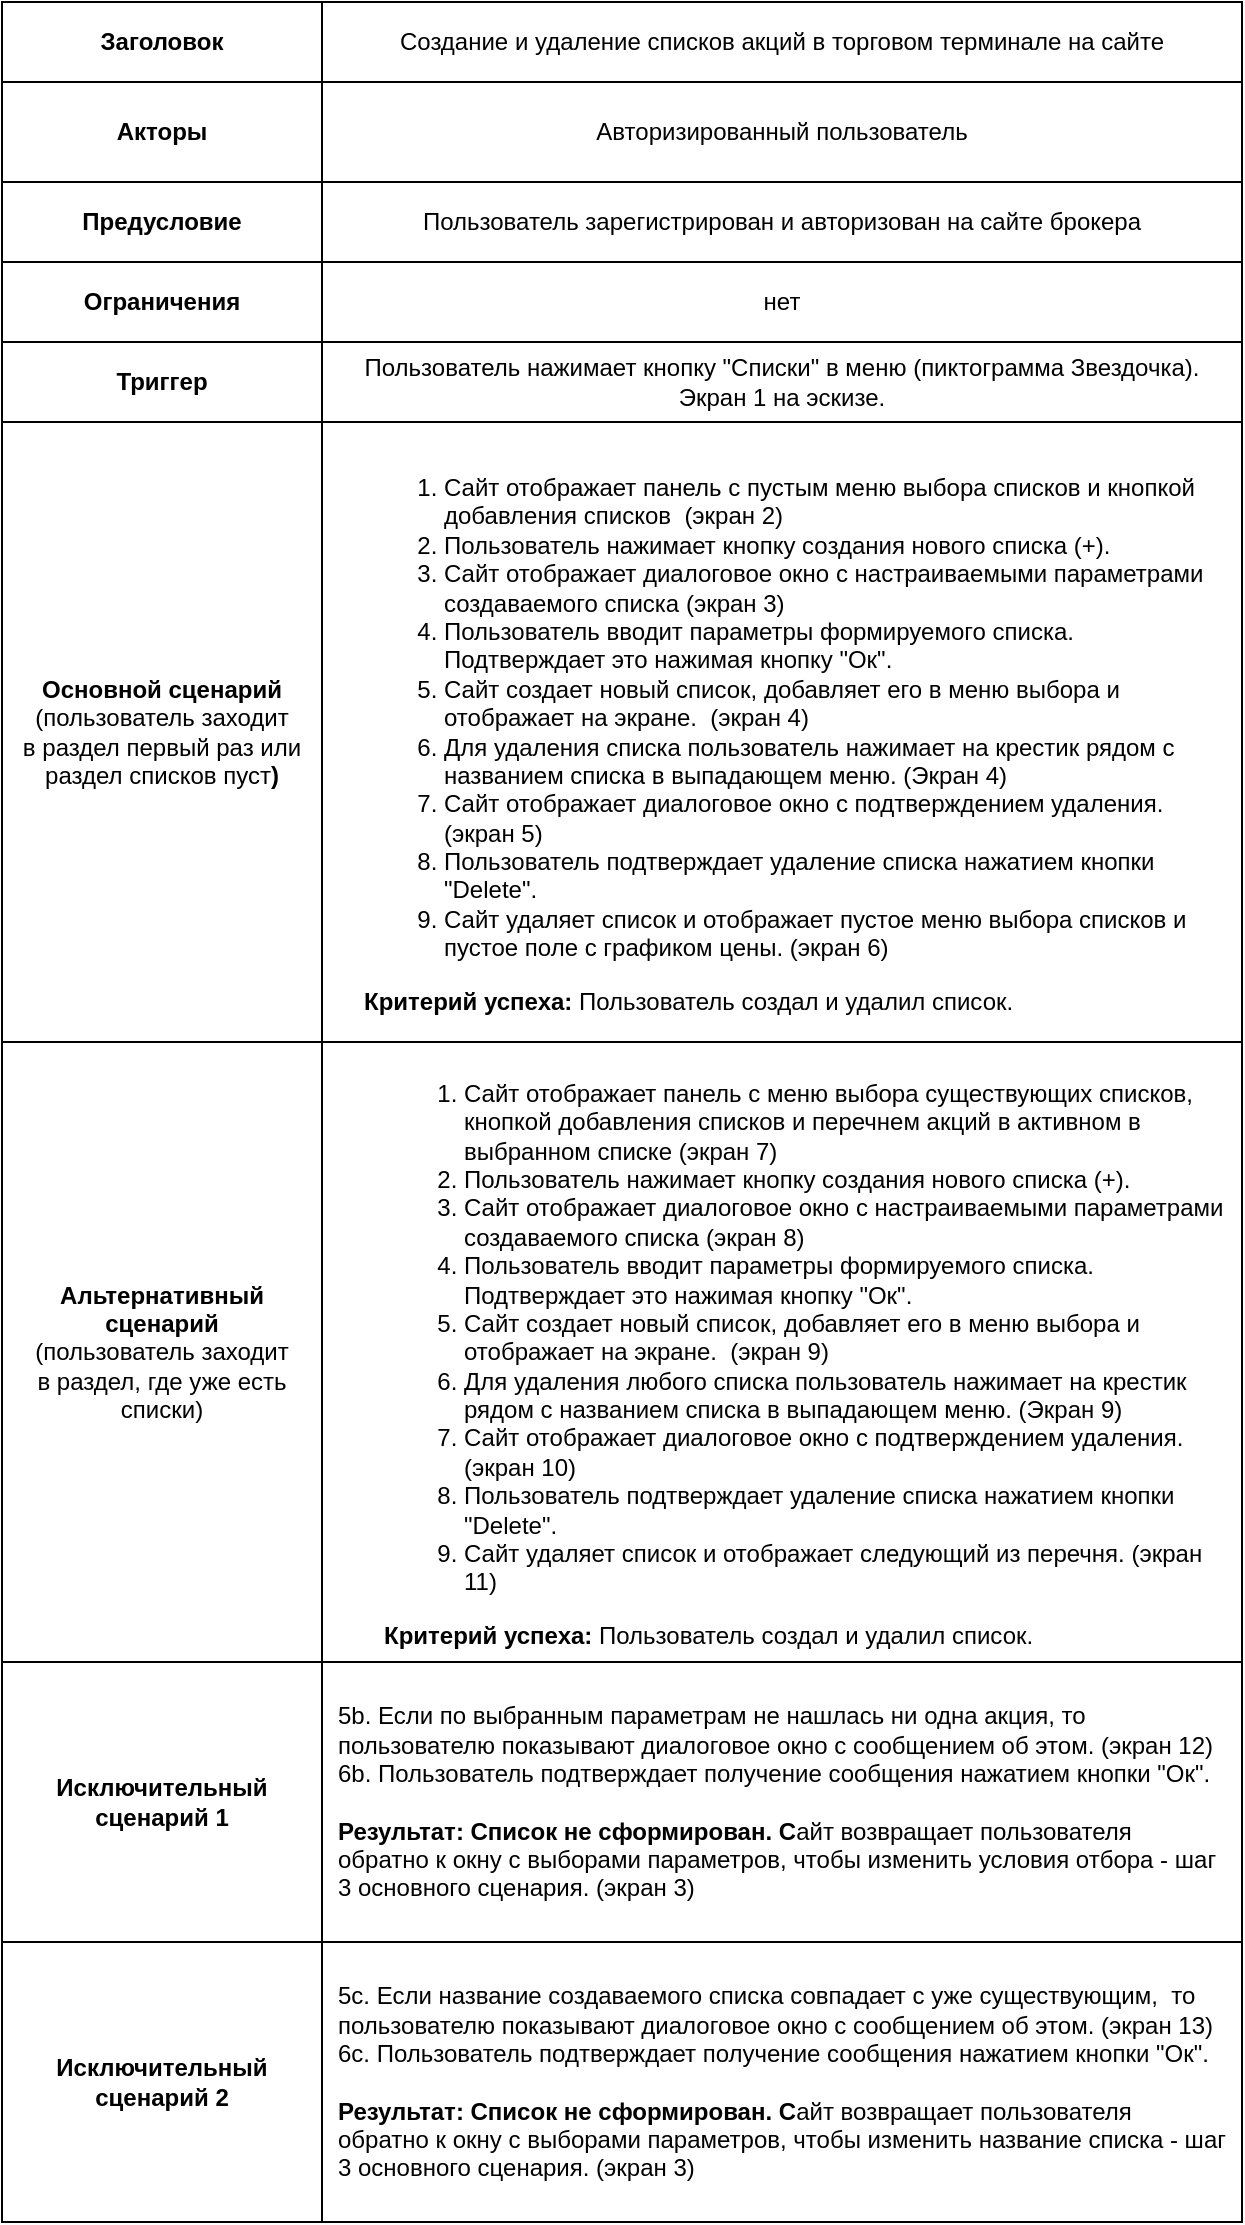 <mxfile version="24.8.0">
  <diagram id="iSdH8Bf3Pxa846-qju2B" name="Шаблон">
    <mxGraphModel dx="880" dy="506" grid="1" gridSize="10" guides="1" tooltips="1" connect="1" arrows="1" fold="1" page="1" pageScale="1" pageWidth="1169" pageHeight="827" math="0" shadow="0">
      <root>
        <mxCell id="0" />
        <mxCell id="1" parent="0" />
        <mxCell id="5DFN9uElky3kn-lGwo1o-1" value="" style="shape=table;startSize=0;container=1;collapsible=0;childLayout=tableLayout;" parent="1" vertex="1">
          <mxGeometry x="80" y="40" width="620" height="1110" as="geometry" />
        </mxCell>
        <mxCell id="5DFN9uElky3kn-lGwo1o-6" value="" style="shape=tableRow;horizontal=0;startSize=0;swimlaneHead=0;swimlaneBody=0;strokeColor=inherit;top=0;left=0;bottom=0;right=0;collapsible=0;dropTarget=0;fillColor=none;points=[[0,0.5],[1,0.5]];portConstraint=eastwest;" parent="5DFN9uElky3kn-lGwo1o-1" vertex="1">
          <mxGeometry width="620" height="40" as="geometry" />
        </mxCell>
        <mxCell id="5DFN9uElky3kn-lGwo1o-7" value="&lt;b&gt;Заголовок&lt;/b&gt;" style="shape=partialRectangle;html=1;whiteSpace=wrap;connectable=0;strokeColor=inherit;overflow=hidden;fillColor=none;top=0;left=0;bottom=0;right=0;pointerEvents=1;" parent="5DFN9uElky3kn-lGwo1o-6" vertex="1">
          <mxGeometry width="160" height="40" as="geometry">
            <mxRectangle width="160" height="40" as="alternateBounds" />
          </mxGeometry>
        </mxCell>
        <mxCell id="5DFN9uElky3kn-lGwo1o-9" value="Создание и удаление списков акций в торговом терминале на сайте" style="shape=partialRectangle;html=1;whiteSpace=wrap;connectable=0;strokeColor=inherit;overflow=hidden;fillColor=none;top=0;left=0;bottom=0;right=0;pointerEvents=1;spacingLeft=7;spacingRight=7;" parent="5DFN9uElky3kn-lGwo1o-6" vertex="1">
          <mxGeometry x="160" width="460" height="40" as="geometry">
            <mxRectangle width="460" height="40" as="alternateBounds" />
          </mxGeometry>
        </mxCell>
        <mxCell id="5DFN9uElky3kn-lGwo1o-10" value="" style="shape=tableRow;horizontal=0;startSize=0;swimlaneHead=0;swimlaneBody=0;strokeColor=inherit;top=0;left=0;bottom=0;right=0;collapsible=0;dropTarget=0;fillColor=none;points=[[0,0.5],[1,0.5]];portConstraint=eastwest;" parent="5DFN9uElky3kn-lGwo1o-1" vertex="1">
          <mxGeometry y="40" width="620" height="50" as="geometry" />
        </mxCell>
        <mxCell id="5DFN9uElky3kn-lGwo1o-11" value="&lt;b&gt;Акторы&lt;/b&gt;" style="shape=partialRectangle;html=1;whiteSpace=wrap;connectable=0;strokeColor=inherit;overflow=hidden;fillColor=none;top=0;left=0;bottom=0;right=0;pointerEvents=1;" parent="5DFN9uElky3kn-lGwo1o-10" vertex="1">
          <mxGeometry width="160" height="50" as="geometry">
            <mxRectangle width="160" height="50" as="alternateBounds" />
          </mxGeometry>
        </mxCell>
        <mxCell id="5DFN9uElky3kn-lGwo1o-13" value="Авторизированный пользователь" style="shape=partialRectangle;html=1;whiteSpace=wrap;connectable=0;strokeColor=inherit;overflow=hidden;fillColor=none;top=0;left=0;bottom=0;right=0;pointerEvents=1;spacingLeft=7;spacingRight=7;" parent="5DFN9uElky3kn-lGwo1o-10" vertex="1">
          <mxGeometry x="160" width="460" height="50" as="geometry">
            <mxRectangle width="460" height="50" as="alternateBounds" />
          </mxGeometry>
        </mxCell>
        <mxCell id="5DFN9uElky3kn-lGwo1o-14" value="" style="shape=tableRow;horizontal=0;startSize=0;swimlaneHead=0;swimlaneBody=0;strokeColor=inherit;top=0;left=0;bottom=0;right=0;collapsible=0;dropTarget=0;fillColor=none;points=[[0,0.5],[1,0.5]];portConstraint=eastwest;" parent="5DFN9uElky3kn-lGwo1o-1" vertex="1">
          <mxGeometry y="90" width="620" height="40" as="geometry" />
        </mxCell>
        <mxCell id="5DFN9uElky3kn-lGwo1o-15" value="&lt;b&gt;Предусловие&lt;/b&gt;" style="shape=partialRectangle;html=1;whiteSpace=wrap;connectable=0;strokeColor=inherit;overflow=hidden;fillColor=none;top=0;left=0;bottom=0;right=0;pointerEvents=1;" parent="5DFN9uElky3kn-lGwo1o-14" vertex="1">
          <mxGeometry width="160" height="40" as="geometry">
            <mxRectangle width="160" height="40" as="alternateBounds" />
          </mxGeometry>
        </mxCell>
        <mxCell id="5DFN9uElky3kn-lGwo1o-17" value="Пользователь зарегистрирован и авторизован на сайте брокера" style="shape=partialRectangle;html=1;whiteSpace=wrap;connectable=0;strokeColor=inherit;overflow=hidden;fillColor=none;top=0;left=0;bottom=0;right=0;pointerEvents=1;spacingLeft=7;spacingRight=7;" parent="5DFN9uElky3kn-lGwo1o-14" vertex="1">
          <mxGeometry x="160" width="460" height="40" as="geometry">
            <mxRectangle width="460" height="40" as="alternateBounds" />
          </mxGeometry>
        </mxCell>
        <mxCell id="5DFN9uElky3kn-lGwo1o-18" value="" style="shape=tableRow;horizontal=0;startSize=0;swimlaneHead=0;swimlaneBody=0;strokeColor=inherit;top=0;left=0;bottom=0;right=0;collapsible=0;dropTarget=0;fillColor=none;points=[[0,0.5],[1,0.5]];portConstraint=eastwest;" parent="5DFN9uElky3kn-lGwo1o-1" vertex="1">
          <mxGeometry y="130" width="620" height="40" as="geometry" />
        </mxCell>
        <mxCell id="5DFN9uElky3kn-lGwo1o-19" value="&lt;b&gt;Ограничения&lt;/b&gt;" style="shape=partialRectangle;html=1;whiteSpace=wrap;connectable=0;strokeColor=inherit;overflow=hidden;fillColor=none;top=0;left=0;bottom=0;right=0;pointerEvents=1;" parent="5DFN9uElky3kn-lGwo1o-18" vertex="1">
          <mxGeometry width="160" height="40" as="geometry">
            <mxRectangle width="160" height="40" as="alternateBounds" />
          </mxGeometry>
        </mxCell>
        <mxCell id="5DFN9uElky3kn-lGwo1o-21" value="нет" style="shape=partialRectangle;html=1;whiteSpace=wrap;connectable=0;strokeColor=inherit;overflow=hidden;fillColor=none;top=0;left=0;bottom=0;right=0;pointerEvents=1;spacingLeft=7;spacingRight=7;" parent="5DFN9uElky3kn-lGwo1o-18" vertex="1">
          <mxGeometry x="160" width="460" height="40" as="geometry">
            <mxRectangle width="460" height="40" as="alternateBounds" />
          </mxGeometry>
        </mxCell>
        <mxCell id="5DFN9uElky3kn-lGwo1o-22" value="" style="shape=tableRow;horizontal=0;startSize=0;swimlaneHead=0;swimlaneBody=0;strokeColor=inherit;top=0;left=0;bottom=0;right=0;collapsible=0;dropTarget=0;fillColor=none;points=[[0,0.5],[1,0.5]];portConstraint=eastwest;" parent="5DFN9uElky3kn-lGwo1o-1" vertex="1">
          <mxGeometry y="170" width="620" height="40" as="geometry" />
        </mxCell>
        <mxCell id="5DFN9uElky3kn-lGwo1o-23" value="&lt;b&gt;Триггер&lt;/b&gt;" style="shape=partialRectangle;html=1;whiteSpace=wrap;connectable=0;strokeColor=inherit;overflow=hidden;fillColor=none;top=0;left=0;bottom=0;right=0;pointerEvents=1;" parent="5DFN9uElky3kn-lGwo1o-22" vertex="1">
          <mxGeometry width="160" height="40" as="geometry">
            <mxRectangle width="160" height="40" as="alternateBounds" />
          </mxGeometry>
        </mxCell>
        <mxCell id="5DFN9uElky3kn-lGwo1o-25" value="Пользователь&amp;nbsp;нажимает кнопку &quot;Списки&quot; в меню (пиктограмма Звездочка). Экран 1 на эскизе." style="shape=partialRectangle;html=1;whiteSpace=wrap;connectable=0;strokeColor=inherit;overflow=hidden;fillColor=none;top=0;left=0;bottom=0;right=0;pointerEvents=1;spacingLeft=7;spacingRight=7;" parent="5DFN9uElky3kn-lGwo1o-22" vertex="1">
          <mxGeometry x="160" width="460" height="40" as="geometry">
            <mxRectangle width="460" height="40" as="alternateBounds" />
          </mxGeometry>
        </mxCell>
        <mxCell id="5DFN9uElky3kn-lGwo1o-26" value="" style="shape=tableRow;horizontal=0;startSize=0;swimlaneHead=0;swimlaneBody=0;strokeColor=inherit;top=0;left=0;bottom=0;right=0;collapsible=0;dropTarget=0;fillColor=none;points=[[0,0.5],[1,0.5]];portConstraint=eastwest;" parent="5DFN9uElky3kn-lGwo1o-1" vertex="1">
          <mxGeometry y="210" width="620" height="310" as="geometry" />
        </mxCell>
        <mxCell id="5DFN9uElky3kn-lGwo1o-27" value="&lt;b&gt;Основной сценарий&lt;/b&gt;&lt;div&gt;(пользователь&lt;b&gt;&amp;nbsp;&lt;/b&gt;&lt;span style=&quot;text-align: left; background-color: initial;&quot;&gt;заходит в&amp;nbsp;&lt;/span&gt;&lt;span style=&quot;text-align: left; background-color: initial;&quot;&gt;раздел&lt;/span&gt;&lt;span style=&quot;text-align: left; background-color: initial;&quot;&gt;&amp;nbsp;&lt;/span&gt;&lt;span style=&quot;background-color: initial; text-align: left;&quot;&gt;первый раз или раздел списков пуст&lt;/span&gt;&lt;b style=&quot;background-color: initial;&quot;&gt;)&lt;/b&gt;&lt;/div&gt;" style="shape=partialRectangle;html=1;whiteSpace=wrap;connectable=0;strokeColor=inherit;overflow=hidden;fillColor=none;top=0;left=0;bottom=0;right=0;pointerEvents=1;" parent="5DFN9uElky3kn-lGwo1o-26" vertex="1">
          <mxGeometry width="160" height="310" as="geometry">
            <mxRectangle width="160" height="310" as="alternateBounds" />
          </mxGeometry>
        </mxCell>
        <mxCell id="5DFN9uElky3kn-lGwo1o-29" value="&lt;div style=&quot;&quot;&gt;&lt;div&gt;&lt;ol&gt;&lt;li style=&quot;text-align: left;&quot;&gt;Сайт отображает панель с пустым меню выбора списков и кнопкой добавления списков&amp;nbsp; (экран 2)&lt;/li&gt;&lt;li style=&quot;text-align: left;&quot;&gt;Пользователь нажимает кнопку создания нового списка (+).&lt;/li&gt;&lt;li style=&quot;text-align: left;&quot;&gt;Сайт отображает диалоговое окно с настраиваемыми параметрами создаваемого списка (экран 3)&lt;/li&gt;&lt;li style=&quot;text-align: left;&quot;&gt;Пользователь вводит параметры формируемого списка. Подтверждает это нажимая кнопку &quot;Ок&quot;.&lt;/li&gt;&lt;li style=&quot;text-align: left;&quot;&gt;Сайт создает новый список, добавляет его в меню выбора и отображает на экране.&amp;nbsp; (экран 4)&lt;/li&gt;&lt;li style=&quot;text-align: left;&quot;&gt;Для удаления списка пользователь нажимает на крестик рядом с названием списка в выпадающем меню. (Экран 4)&lt;/li&gt;&lt;li style=&quot;text-align: left;&quot;&gt;Сайт отображает диалоговое окно с подтверждением удаления. (экран 5)&lt;/li&gt;&lt;li style=&quot;text-align: left;&quot;&gt;Пользователь подтверждает удаление списка нажатием кнопки &quot;Delete&quot;.&lt;/li&gt;&lt;li style=&quot;text-align: left;&quot;&gt;Сайт удаляет список и отображает пустое меню выбора списков и пустое поле с графиком цены. (экран 6)&lt;/li&gt;&lt;/ol&gt;&lt;/div&gt;&lt;div style=&quot;text-align: left;&quot;&gt;&lt;b style=&quot;background-color: initial;&quot;&gt;Критерий успеха: &lt;/b&gt;&lt;span style=&quot;background-color: initial;&quot;&gt;Пользователь создал и удалил список.&lt;/span&gt;&lt;/div&gt;&lt;/div&gt;" style="shape=partialRectangle;html=1;whiteSpace=wrap;connectable=0;strokeColor=inherit;overflow=hidden;fillColor=none;top=0;left=0;bottom=0;right=0;pointerEvents=1;spacingLeft=20;spacingRight=7;" parent="5DFN9uElky3kn-lGwo1o-26" vertex="1">
          <mxGeometry x="160" width="460" height="310" as="geometry">
            <mxRectangle width="460" height="310" as="alternateBounds" />
          </mxGeometry>
        </mxCell>
        <mxCell id="5DFN9uElky3kn-lGwo1o-30" value="" style="shape=tableRow;horizontal=0;startSize=0;swimlaneHead=0;swimlaneBody=0;strokeColor=inherit;top=0;left=0;bottom=0;right=0;collapsible=0;dropTarget=0;fillColor=none;points=[[0,0.5],[1,0.5]];portConstraint=eastwest;" parent="5DFN9uElky3kn-lGwo1o-1" vertex="1">
          <mxGeometry y="520" width="620" height="310" as="geometry" />
        </mxCell>
        <mxCell id="5DFN9uElky3kn-lGwo1o-31" value="&lt;b&gt;Альтернативный сценарий&lt;/b&gt;&lt;div&gt;(пользователь&lt;b&gt;&amp;nbsp;&lt;/b&gt;&lt;span style=&quot;background-color: initial; text-align: left;&quot;&gt;заходит в&amp;nbsp;&lt;/span&gt;&lt;span style=&quot;background-color: initial; text-align: left;&quot;&gt;раздел, где&lt;/span&gt;&lt;span style=&quot;background-color: initial;&quot;&gt;&amp;nbsp;уже есть списки&lt;/span&gt;&lt;span style=&quot;background-color: initial;&quot;&gt;)&lt;/span&gt;&lt;/div&gt;" style="shape=partialRectangle;html=1;whiteSpace=wrap;connectable=0;strokeColor=inherit;overflow=hidden;fillColor=none;top=0;left=0;bottom=0;right=0;pointerEvents=1;" parent="5DFN9uElky3kn-lGwo1o-30" vertex="1">
          <mxGeometry width="160" height="310" as="geometry">
            <mxRectangle width="160" height="310" as="alternateBounds" />
          </mxGeometry>
        </mxCell>
        <mxCell id="5DFN9uElky3kn-lGwo1o-33" value="&lt;div style=&quot;text-align: center;&quot;&gt;&lt;ol&gt;&lt;li style=&quot;text-align: left;&quot;&gt;Сайт отображает панель с меню выбора существующих списков, кнопкой добавления списков и перечнем акций в активном в выбранном списке (экран 7)&lt;/li&gt;&lt;li style=&quot;text-align: left;&quot;&gt;Пользователь нажимает кнопку создания нового списка (+).&lt;/li&gt;&lt;li style=&quot;text-align: left;&quot;&gt;Сайт отображает диалоговое окно с настраиваемыми параметрами создаваемого списка (экран 8)&lt;/li&gt;&lt;li style=&quot;text-align: left;&quot;&gt;Пользователь вводит параметры формируемого списка. Подтверждает это нажимая кнопку &quot;Ок&quot;.&lt;/li&gt;&lt;li style=&quot;text-align: left;&quot;&gt;Сайт создает новый список, добавляет его в меню выбора и отображает на экране.&amp;nbsp; (экран 9)&lt;/li&gt;&lt;li style=&quot;text-align: left;&quot;&gt;Для удаления любого списка пользователь нажимает на крестик рядом с названием списка в выпадающем меню. (Экран 9)&lt;/li&gt;&lt;li style=&quot;text-align: left;&quot;&gt;Сайт отображает диалоговое окно с подтверждением удаления. (экран 10)&lt;/li&gt;&lt;li style=&quot;text-align: left;&quot;&gt;Пользователь подтверждает удаление списка нажатием кнопки &quot;Delete&quot;.&lt;/li&gt;&lt;li style=&quot;text-align: left;&quot;&gt;Сайт удаляет список и отображает следующий из перечня. (экран 11)&lt;/li&gt;&lt;/ol&gt;&lt;/div&gt;&lt;div&gt;&lt;b style=&quot;background-color: initial;&quot;&gt;Критерий успеха:&amp;nbsp;&lt;/b&gt;&lt;span style=&quot;background-color: initial;&quot;&gt;Пользователь создал и удалил список.&lt;/span&gt;&lt;/div&gt;" style="shape=partialRectangle;html=1;whiteSpace=wrap;connectable=0;strokeColor=inherit;overflow=hidden;fillColor=none;top=0;left=0;bottom=0;right=0;pointerEvents=1;align=left;spacingLeft=29;spacingRight=7;" parent="5DFN9uElky3kn-lGwo1o-30" vertex="1">
          <mxGeometry x="160" width="460" height="310" as="geometry">
            <mxRectangle width="460" height="310" as="alternateBounds" />
          </mxGeometry>
        </mxCell>
        <mxCell id="5DFN9uElky3kn-lGwo1o-34" value="" style="shape=tableRow;horizontal=0;startSize=0;swimlaneHead=0;swimlaneBody=0;strokeColor=inherit;top=0;left=0;bottom=0;right=0;collapsible=0;dropTarget=0;fillColor=none;points=[[0,0.5],[1,0.5]];portConstraint=eastwest;" parent="5DFN9uElky3kn-lGwo1o-1" vertex="1">
          <mxGeometry y="830" width="620" height="140" as="geometry" />
        </mxCell>
        <mxCell id="5DFN9uElky3kn-lGwo1o-35" value="&lt;b&gt;Исключительный сценарий 1&lt;/b&gt;" style="shape=partialRectangle;html=1;whiteSpace=wrap;connectable=0;strokeColor=inherit;overflow=hidden;fillColor=none;top=0;left=0;bottom=0;right=0;pointerEvents=1;" parent="5DFN9uElky3kn-lGwo1o-34" vertex="1">
          <mxGeometry width="160" height="140" as="geometry">
            <mxRectangle width="160" height="140" as="alternateBounds" />
          </mxGeometry>
        </mxCell>
        <mxCell id="5DFN9uElky3kn-lGwo1o-37" value="&lt;div style=&quot;text-align: left;&quot;&gt;5b. Если по выбранным параметрам не нашлась ни одна акция, то пользователю показывают диалоговое окно с сообщением об этом. (экран 12)&lt;br&gt;6b. Пользователь подтверждает получение сообщения нажатием кнопки &quot;Ок&quot;.&lt;/div&gt;&lt;div style=&quot;text-align: left;&quot;&gt;&lt;b style=&quot;background-color: initial;&quot;&gt;&lt;br&gt;&lt;/b&gt;&lt;/div&gt;&lt;div style=&quot;text-align: left;&quot;&gt;&lt;b style=&quot;background-color: initial;&quot;&gt;Результат&lt;/b&gt;&lt;b style=&quot;background-color: initial;&quot;&gt;: Список не сформирован. С&lt;/b&gt;айт возвращает пользователя обратно к окну с выборами параметров, чтобы изменить условия отбора - шаг 3 основного сценария. (экран 3)&lt;/div&gt;" style="shape=partialRectangle;html=1;whiteSpace=wrap;connectable=0;strokeColor=inherit;overflow=hidden;fillColor=none;top=0;left=0;bottom=0;right=0;pointerEvents=1;spacingLeft=7;spacingRight=7;" parent="5DFN9uElky3kn-lGwo1o-34" vertex="1">
          <mxGeometry x="160" width="460" height="140" as="geometry">
            <mxRectangle width="460" height="140" as="alternateBounds" />
          </mxGeometry>
        </mxCell>
        <mxCell id="MTs-QjueVRLLSjm1FkGr-1" style="shape=tableRow;horizontal=0;startSize=0;swimlaneHead=0;swimlaneBody=0;strokeColor=inherit;top=0;left=0;bottom=0;right=0;collapsible=0;dropTarget=0;fillColor=none;points=[[0,0.5],[1,0.5]];portConstraint=eastwest;" vertex="1" parent="5DFN9uElky3kn-lGwo1o-1">
          <mxGeometry y="970" width="620" height="140" as="geometry" />
        </mxCell>
        <mxCell id="MTs-QjueVRLLSjm1FkGr-2" value="&lt;b&gt;Исключительный сценарий 2&lt;/b&gt;" style="shape=partialRectangle;html=1;whiteSpace=wrap;connectable=0;strokeColor=inherit;overflow=hidden;fillColor=none;top=0;left=0;bottom=0;right=0;pointerEvents=1;" vertex="1" parent="MTs-QjueVRLLSjm1FkGr-1">
          <mxGeometry width="160" height="140" as="geometry">
            <mxRectangle width="160" height="140" as="alternateBounds" />
          </mxGeometry>
        </mxCell>
        <mxCell id="MTs-QjueVRLLSjm1FkGr-3" value="&lt;div style=&quot;text-align: left;&quot;&gt;5c. Если название создаваемого списка совпадает с уже существующим,&amp;nbsp; то пользователю показывают диалоговое окно с сообщением об этом. (экран 13)&lt;br&gt;6c. Пользователь подтверждает получение сообщения нажатием кнопки &quot;Ок&quot;.&lt;/div&gt;&lt;div style=&quot;text-align: left;&quot;&gt;&lt;b style=&quot;background-color: initial;&quot;&gt;&lt;br&gt;&lt;/b&gt;&lt;/div&gt;&lt;div style=&quot;text-align: left;&quot;&gt;&lt;b style=&quot;background-color: initial;&quot;&gt;Результат&lt;/b&gt;&lt;b style=&quot;background-color: initial;&quot;&gt;: Список не сформирован. С&lt;/b&gt;айт возвращает пользователя обратно к окну с выборами параметров, чтобы изменить название списка - шаг 3 основного сценария. (экран 3)&lt;/div&gt;" style="shape=partialRectangle;html=1;whiteSpace=wrap;connectable=0;strokeColor=inherit;overflow=hidden;fillColor=none;top=0;left=0;bottom=0;right=0;pointerEvents=1;spacingLeft=7;spacingRight=7;" vertex="1" parent="MTs-QjueVRLLSjm1FkGr-1">
          <mxGeometry x="160" width="460" height="140" as="geometry">
            <mxRectangle width="460" height="140" as="alternateBounds" />
          </mxGeometry>
        </mxCell>
      </root>
    </mxGraphModel>
  </diagram>
</mxfile>
